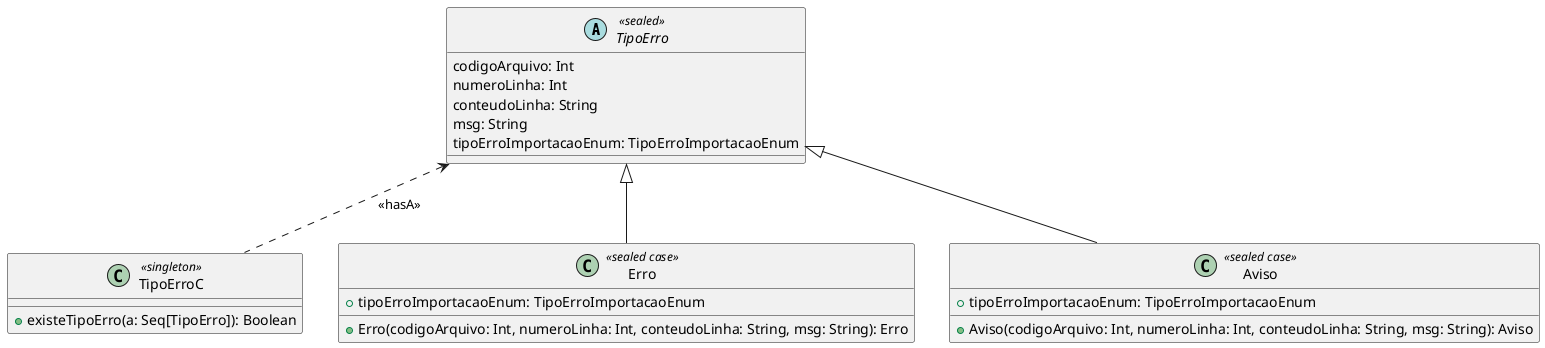 @startuml
abstract class TipoErro<<sealed>> {
  codigoArquivo: Int
  numeroLinha: Int
  conteudoLinha: String
  msg: String
  tipoErroImportacaoEnum: TipoErroImportacaoEnum
}

class TipoErroC<<singleton>> {
+existeTipoErro(a: Seq[TipoErro]): Boolean
}

class Erro<<sealed case>> {
  +Erro(codigoArquivo: Int, numeroLinha: Int, conteudoLinha: String, msg: String): Erro
  +tipoErroImportacaoEnum: TipoErroImportacaoEnum
}

class Aviso<<sealed case>> {
  +Aviso(codigoArquivo: Int, numeroLinha: Int, conteudoLinha: String, msg: String): Aviso
  +tipoErroImportacaoEnum: TipoErroImportacaoEnum
}

TipoErro <.. TipoErroC : <<hasA>>
TipoErro <|-- Erro
TipoErro <|-- Aviso

@enduml